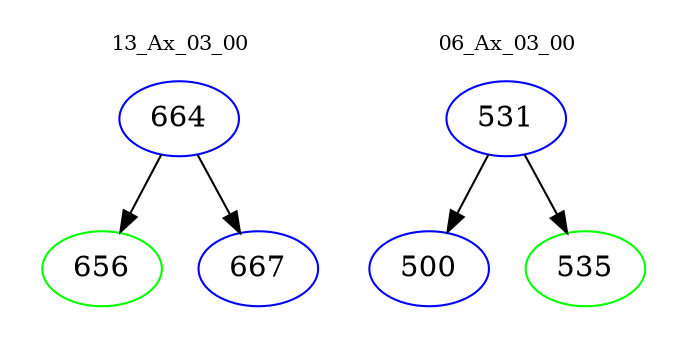 digraph{
subgraph cluster_0 {
color = white
label = "13_Ax_03_00";
fontsize=10;
T0_664 [label="664", color="blue"]
T0_664 -> T0_656 [color="black"]
T0_656 [label="656", color="green"]
T0_664 -> T0_667 [color="black"]
T0_667 [label="667", color="blue"]
}
subgraph cluster_1 {
color = white
label = "06_Ax_03_00";
fontsize=10;
T1_531 [label="531", color="blue"]
T1_531 -> T1_500 [color="black"]
T1_500 [label="500", color="blue"]
T1_531 -> T1_535 [color="black"]
T1_535 [label="535", color="green"]
}
}
